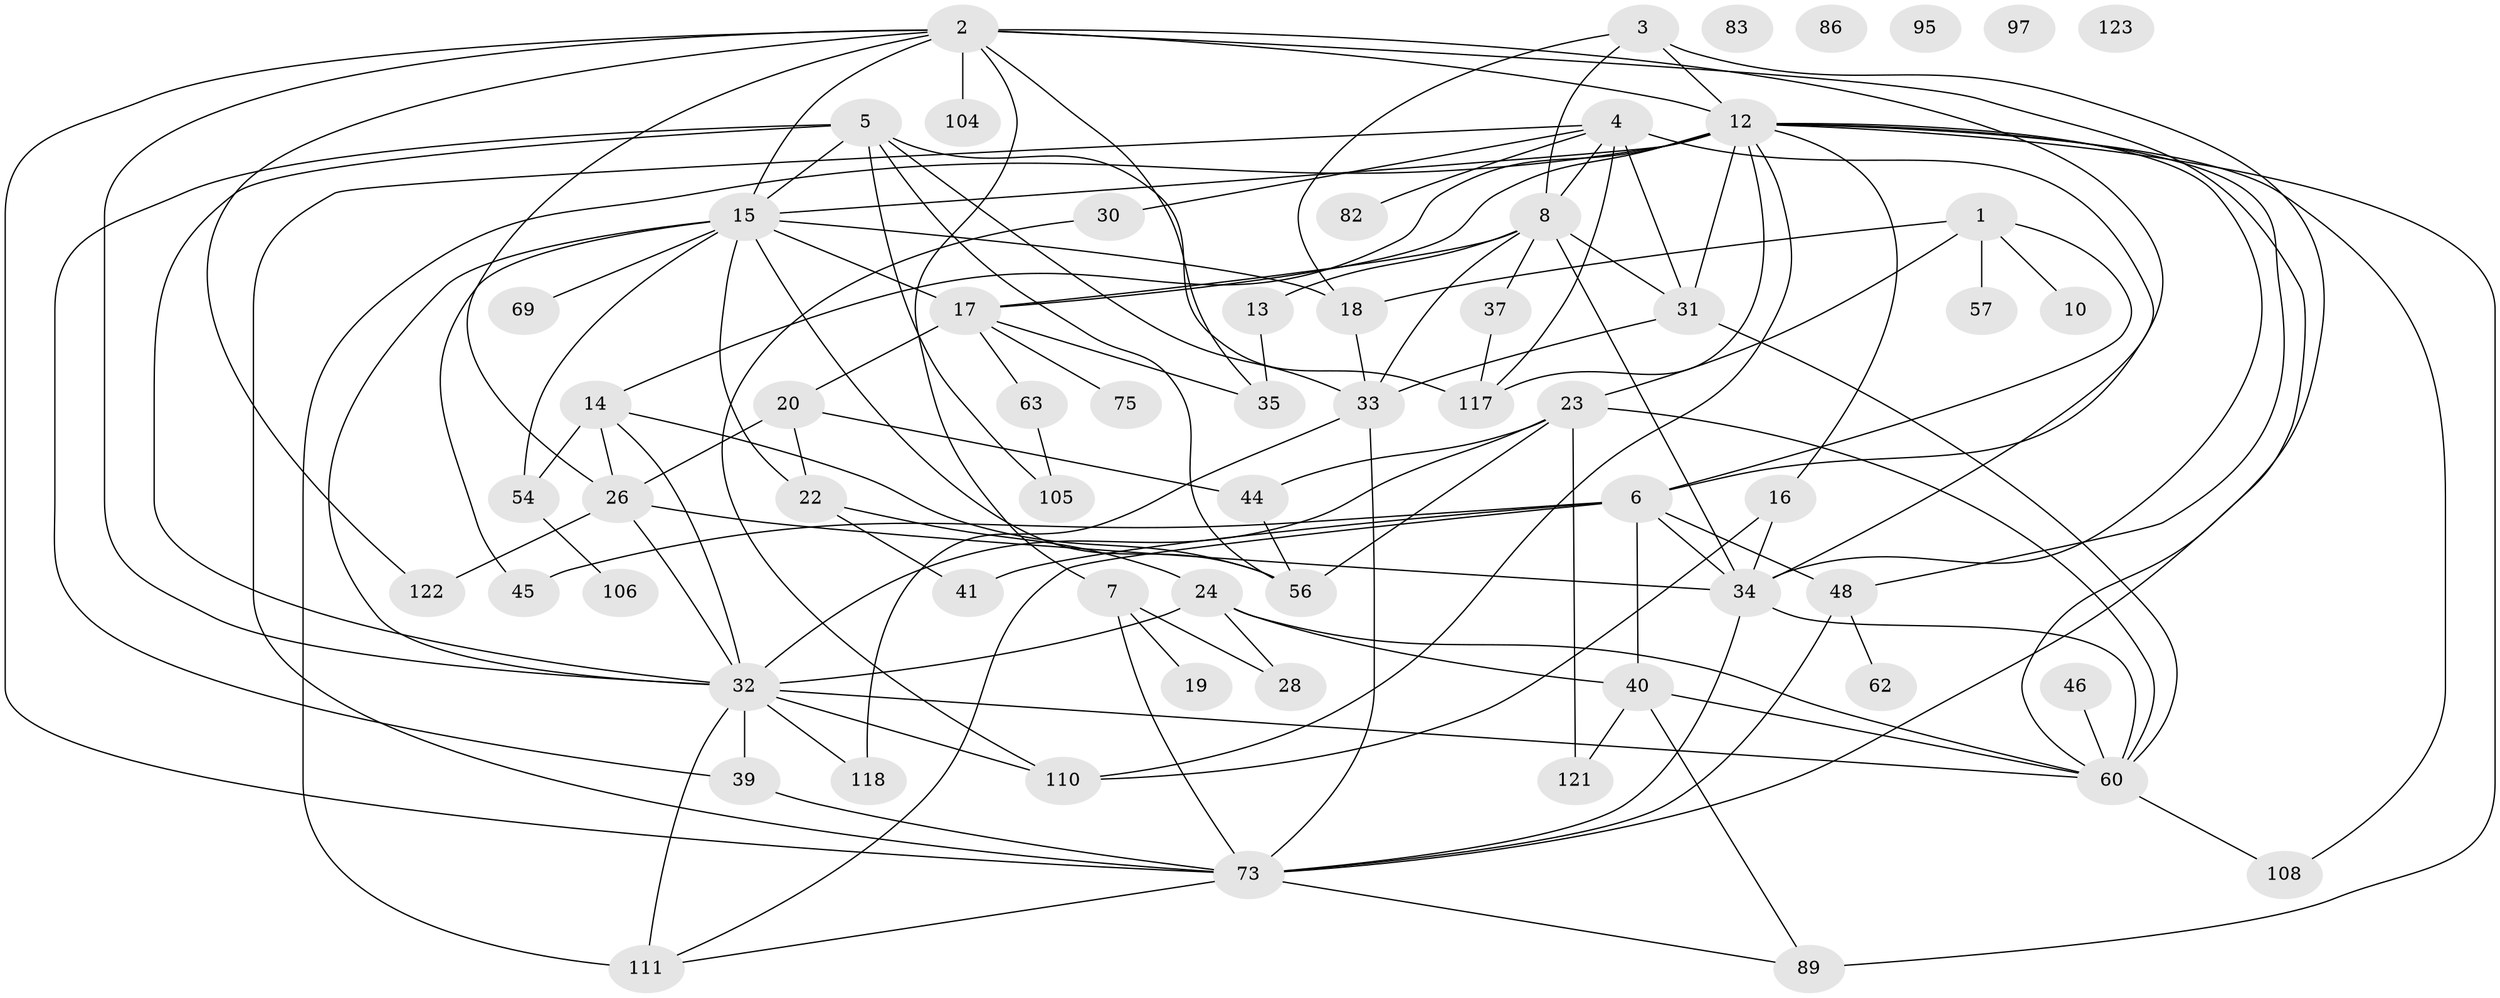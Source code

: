 // original degree distribution, {4: 0.18110236220472442, 7: 0.031496062992125984, 1: 0.13385826771653545, 5: 0.11811023622047244, 2: 0.2204724409448819, 3: 0.25196850393700787, 6: 0.023622047244094488, 0: 0.03937007874015748}
// Generated by graph-tools (version 1.1) at 2025/12/03/09/25 04:12:58]
// undirected, 63 vertices, 124 edges
graph export_dot {
graph [start="1"]
  node [color=gray90,style=filled];
  1 [super="+11+77"];
  2 [super="+68+66+74+119+49+78"];
  3 [super="+36"];
  4 [super="+71"];
  5 [super="+81+9"];
  6 [super="+27+52+124"];
  7 [super="+42"];
  8 [super="+90+99"];
  10;
  12 [super="+64"];
  13;
  14 [super="+92"];
  15 [super="+98+112"];
  16 [super="+25"];
  17 [super="+38"];
  18 [super="+91+101"];
  19;
  20 [super="+21"];
  22 [super="+115"];
  23 [super="+125+79"];
  24 [super="+107"];
  26 [super="+29"];
  28;
  30;
  31 [super="+67"];
  32 [super="+114+59"];
  33 [super="+43"];
  34 [super="+88"];
  35;
  37;
  39 [super="+58"];
  40 [super="+50"];
  41;
  44;
  45 [super="+53"];
  46;
  48;
  54;
  56 [super="+61"];
  57;
  60 [super="+100+65"];
  62;
  63;
  69;
  73 [super="+102"];
  75;
  82;
  83;
  86;
  89;
  95;
  97;
  104;
  105;
  106;
  108;
  110;
  111;
  117 [super="+127"];
  118;
  121;
  122;
  123;
  1 -- 6;
  1 -- 10;
  1 -- 18;
  1 -- 57;
  1 -- 23;
  2 -- 104;
  2 -- 35;
  2 -- 73;
  2 -- 122;
  2 -- 6;
  2 -- 7;
  2 -- 32;
  2 -- 26;
  2 -- 12;
  2 -- 15;
  2 -- 60;
  3 -- 18;
  3 -- 8;
  3 -- 73;
  3 -- 12;
  4 -- 30;
  4 -- 73;
  4 -- 31;
  4 -- 8;
  4 -- 82;
  4 -- 117;
  4 -- 34;
  5 -- 32;
  5 -- 105;
  5 -- 39;
  5 -- 33;
  5 -- 117;
  5 -- 56;
  5 -- 15;
  6 -- 45;
  6 -- 48;
  6 -- 111;
  6 -- 40;
  6 -- 41;
  6 -- 34;
  7 -- 19;
  7 -- 73;
  7 -- 28;
  8 -- 13;
  8 -- 33;
  8 -- 17;
  8 -- 34;
  8 -- 31 [weight=2];
  8 -- 37;
  12 -- 34;
  12 -- 108;
  12 -- 14;
  12 -- 15;
  12 -- 48;
  12 -- 17;
  12 -- 16;
  12 -- 110;
  12 -- 111;
  12 -- 117;
  12 -- 89;
  12 -- 31;
  13 -- 35;
  14 -- 54;
  14 -- 26;
  14 -- 56;
  14 -- 32 [weight=2];
  15 -- 32;
  15 -- 69;
  15 -- 18;
  15 -- 54;
  15 -- 56;
  15 -- 45;
  15 -- 17;
  15 -- 22;
  16 -- 110;
  16 -- 34;
  17 -- 63;
  17 -- 35;
  17 -- 75;
  17 -- 20;
  18 -- 33;
  20 -- 26;
  20 -- 44;
  20 -- 22;
  22 -- 41;
  22 -- 24;
  23 -- 56;
  23 -- 121;
  23 -- 44;
  23 -- 60;
  23 -- 32;
  24 -- 28;
  24 -- 40;
  24 -- 32;
  24 -- 60;
  26 -- 34;
  26 -- 32;
  26 -- 122;
  30 -- 110;
  31 -- 33;
  31 -- 60 [weight=2];
  32 -- 39;
  32 -- 110;
  32 -- 118;
  32 -- 111;
  32 -- 60;
  33 -- 73;
  33 -- 118;
  34 -- 73;
  34 -- 60;
  37 -- 117;
  39 -- 73;
  40 -- 121;
  40 -- 89;
  40 -- 60;
  44 -- 56;
  46 -- 60;
  48 -- 62;
  48 -- 73;
  54 -- 106;
  60 -- 108;
  63 -- 105;
  73 -- 111;
  73 -- 89;
}
